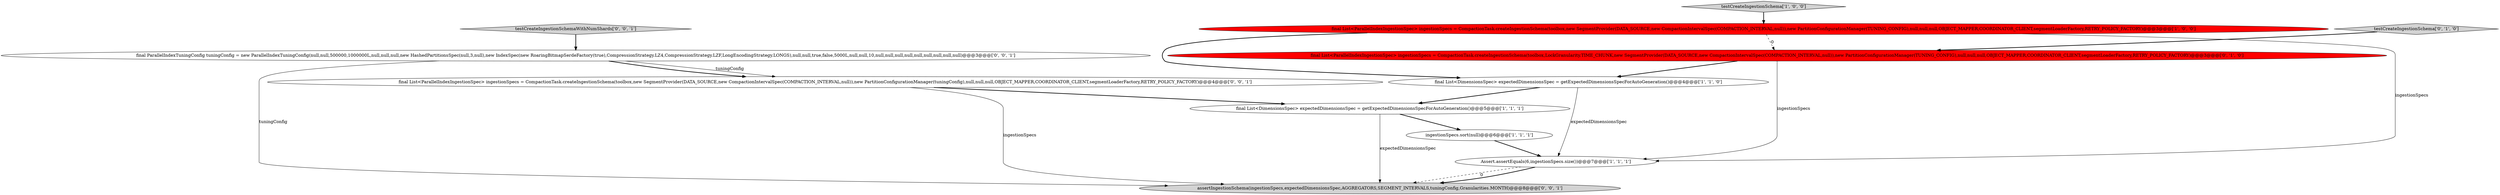 digraph {
4 [style = filled, label = "testCreateIngestionSchema['1', '0', '0']", fillcolor = lightgray, shape = diamond image = "AAA0AAABBB1BBB"];
1 [style = filled, label = "final List<ParallelIndexIngestionSpec> ingestionSpecs = CompactionTask.createIngestionSchema(toolbox,new SegmentProvider(DATA_SOURCE,new CompactionIntervalSpec(COMPACTION_INTERVAL,null)),new PartitionConfigurationManager(TUNING_CONFIG),null,null,null,OBJECT_MAPPER,COORDINATOR_CLIENT,segmentLoaderFactory,RETRY_POLICY_FACTORY)@@@3@@@['1', '0', '0']", fillcolor = red, shape = ellipse image = "AAA1AAABBB1BBB"];
6 [style = filled, label = "testCreateIngestionSchema['0', '1', '0']", fillcolor = lightgray, shape = diamond image = "AAA0AAABBB2BBB"];
9 [style = filled, label = "final ParallelIndexTuningConfig tuningConfig = new ParallelIndexTuningConfig(null,null,500000,1000000L,null,null,null,new HashedPartitionsSpec(null,3,null),new IndexSpec(new RoaringBitmapSerdeFactory(true),CompressionStrategy.LZ4,CompressionStrategy.LZF,LongEncodingStrategy.LONGS),null,null,true,false,5000L,null,null,10,null,null,null,null,null,null,null,null,null)@@@3@@@['0', '0', '1']", fillcolor = white, shape = ellipse image = "AAA0AAABBB3BBB"];
8 [style = filled, label = "testCreateIngestionSchemaWithNumShards['0', '0', '1']", fillcolor = lightgray, shape = diamond image = "AAA0AAABBB3BBB"];
0 [style = filled, label = "Assert.assertEquals(6,ingestionSpecs.size())@@@7@@@['1', '1', '1']", fillcolor = white, shape = ellipse image = "AAA0AAABBB1BBB"];
10 [style = filled, label = "assertIngestionSchema(ingestionSpecs,expectedDimensionsSpec,AGGREGATORS,SEGMENT_INTERVALS,tuningConfig,Granularities.MONTH)@@@8@@@['0', '0', '1']", fillcolor = lightgray, shape = ellipse image = "AAA0AAABBB3BBB"];
11 [style = filled, label = "final List<ParallelIndexIngestionSpec> ingestionSpecs = CompactionTask.createIngestionSchema(toolbox,new SegmentProvider(DATA_SOURCE,new CompactionIntervalSpec(COMPACTION_INTERVAL,null)),new PartitionConfigurationManager(tuningConfig),null,null,null,OBJECT_MAPPER,COORDINATOR_CLIENT,segmentLoaderFactory,RETRY_POLICY_FACTORY)@@@4@@@['0', '0', '1']", fillcolor = white, shape = ellipse image = "AAA0AAABBB3BBB"];
5 [style = filled, label = "final List<DimensionsSpec> expectedDimensionsSpec = getExpectedDimensionsSpecForAutoGeneration()@@@5@@@['1', '1', '1']", fillcolor = white, shape = ellipse image = "AAA0AAABBB1BBB"];
2 [style = filled, label = "final List<DimensionsSpec> expectedDimensionsSpec = getExpectedDimensionsSpecForAutoGeneration()@@@4@@@['1', '1', '0']", fillcolor = white, shape = ellipse image = "AAA0AAABBB1BBB"];
7 [style = filled, label = "final List<ParallelIndexIngestionSpec> ingestionSpecs = CompactionTask.createIngestionSchema(toolbox,LockGranularity.TIME_CHUNK,new SegmentProvider(DATA_SOURCE,new CompactionIntervalSpec(COMPACTION_INTERVAL,null)),new PartitionConfigurationManager(TUNING_CONFIG),null,null,null,OBJECT_MAPPER,COORDINATOR_CLIENT,segmentLoaderFactory,RETRY_POLICY_FACTORY)@@@3@@@['0', '1', '0']", fillcolor = red, shape = ellipse image = "AAA1AAABBB2BBB"];
3 [style = filled, label = "ingestionSpecs.sort(null)@@@6@@@['1', '1', '1']", fillcolor = white, shape = ellipse image = "AAA0AAABBB1BBB"];
5->3 [style = bold, label=""];
7->0 [style = solid, label="ingestionSpecs"];
11->5 [style = bold, label=""];
4->1 [style = bold, label=""];
1->2 [style = bold, label=""];
0->10 [style = bold, label=""];
2->0 [style = solid, label="expectedDimensionsSpec"];
9->11 [style = solid, label="tuningConfig"];
9->11 [style = bold, label=""];
6->7 [style = bold, label=""];
9->10 [style = solid, label="tuningConfig"];
5->10 [style = solid, label="expectedDimensionsSpec"];
1->7 [style = dashed, label="0"];
0->10 [style = dashed, label="0"];
7->2 [style = bold, label=""];
1->0 [style = solid, label="ingestionSpecs"];
11->10 [style = solid, label="ingestionSpecs"];
3->0 [style = bold, label=""];
2->5 [style = bold, label=""];
8->9 [style = bold, label=""];
}
